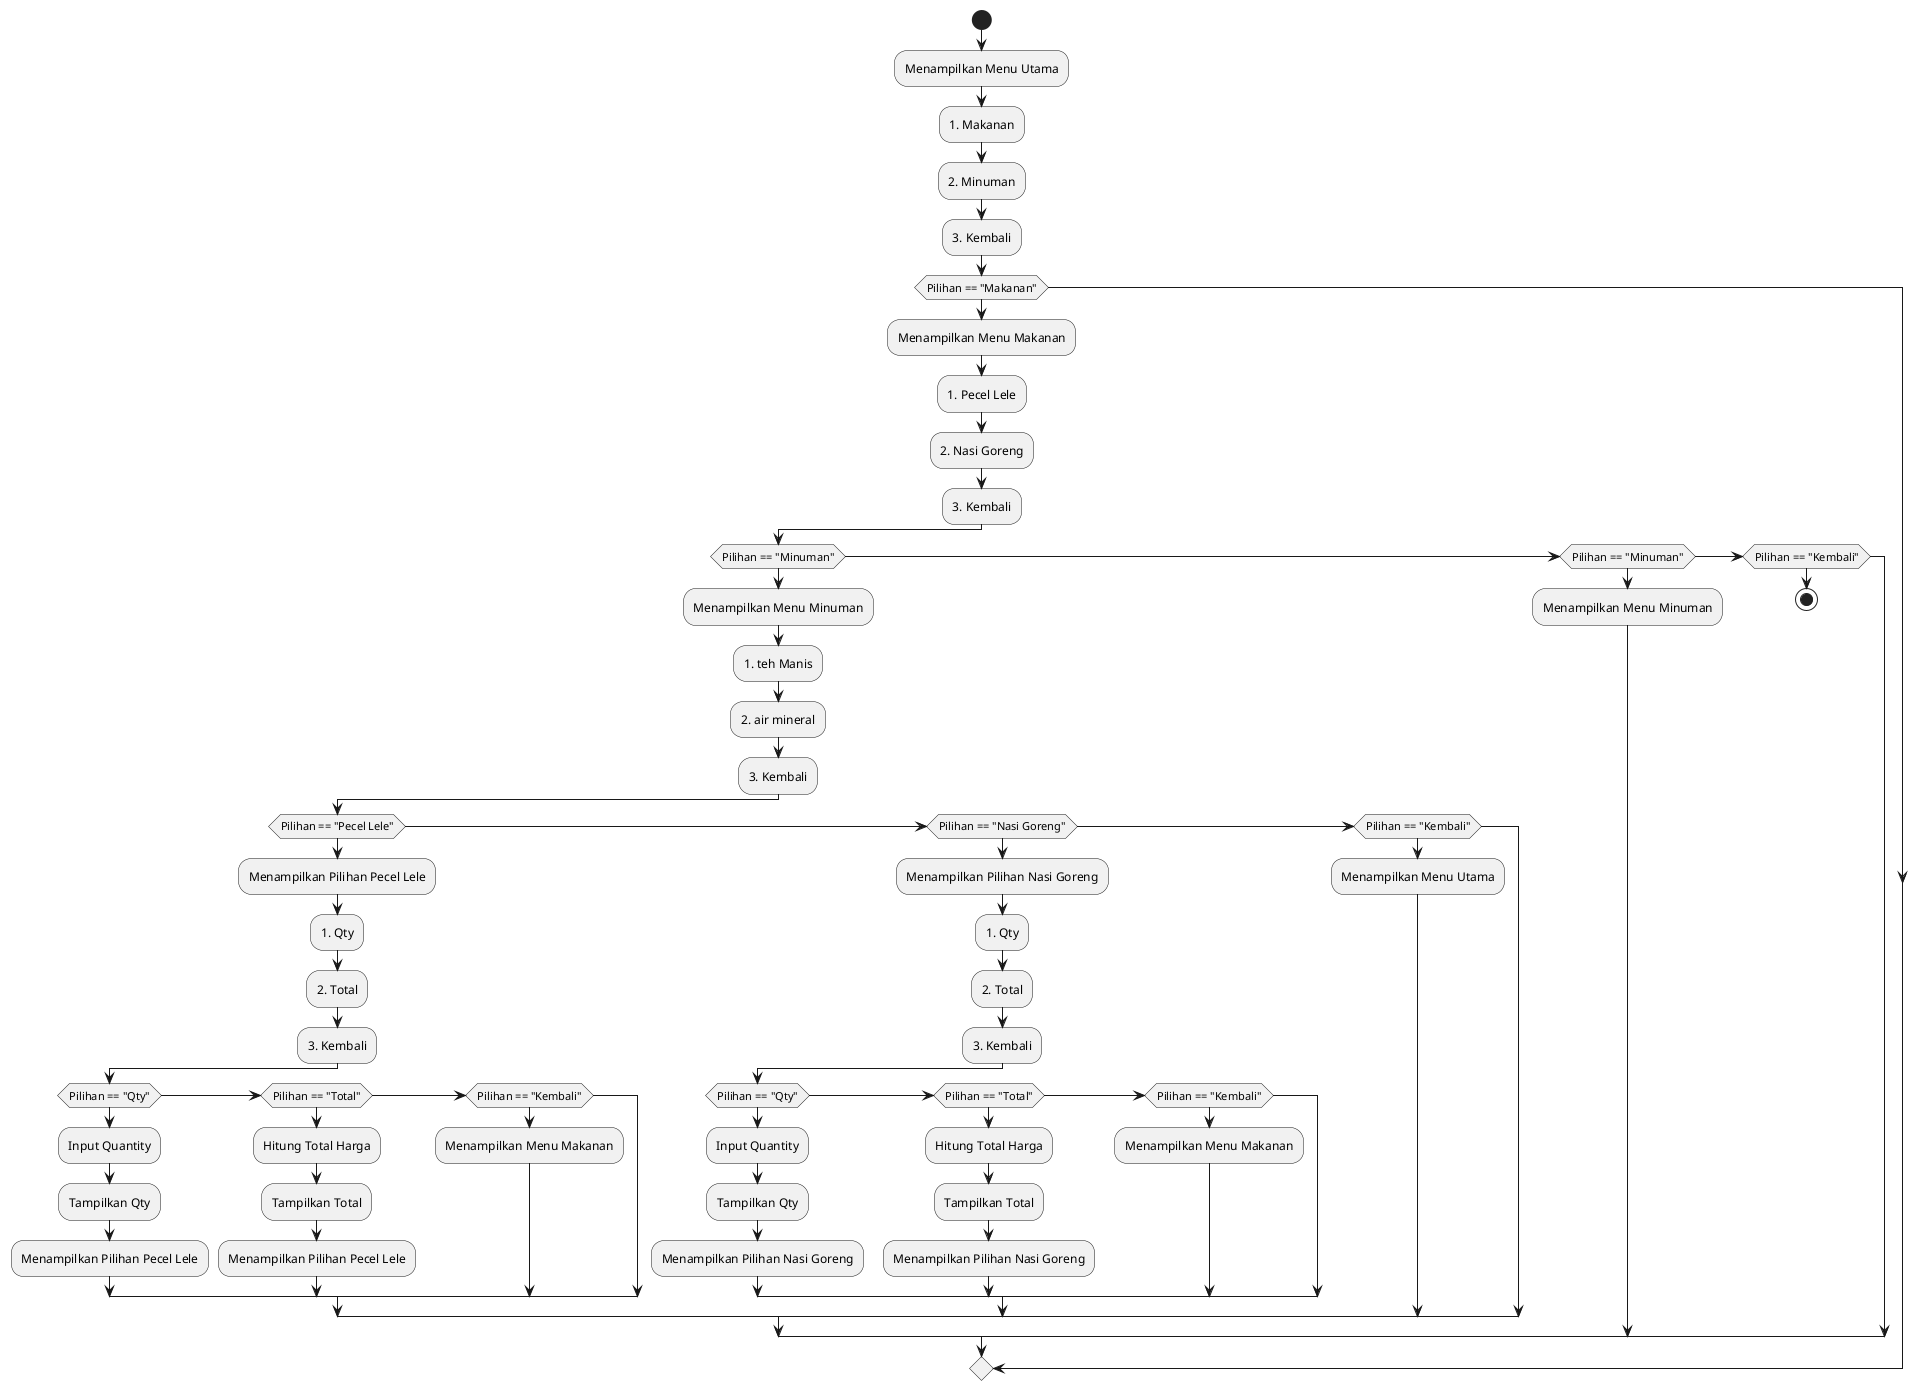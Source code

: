 @startuml

start

:Menampilkan Menu Utama;
:1. Makanan;
:2. Minuman;
:3. Kembali;

if (Pilihan == "Makanan") then
  :Menampilkan Menu Makanan;
  :1. Pecel Lele;
  :2. Nasi Goreng;
  :3. Kembali;

  if (Pilihan == "Minuman") then
    :Menampilkan Menu Minuman;
    :1. teh Manis;
    :2. air mineral;
    :3. Kembali;


  if (Pilihan == "Pecel Lele") then
    :Menampilkan Pilihan Pecel Lele;
    :1. Qty;
    :2. Total;
    :3. Kembali;

    if (Pilihan == "Qty") then
      :Input Quantity;
      :Tampilkan Qty;
      :Menampilkan Pilihan Pecel Lele;

    else if (Pilihan == "Total") then
      :Hitung Total Harga;
      :Tampilkan Total;
      :Menampilkan Pilihan Pecel Lele;

    else if (Pilihan == "Kembali") then
      :Menampilkan Menu Makanan;

    endif

  else if (Pilihan == "Nasi Goreng") then
    :Menampilkan Pilihan Nasi Goreng;
    :1. Qty;
    :2. Total;
    :3. Kembali;

    if (Pilihan == "Qty") then
      :Input Quantity;
      :Tampilkan Qty;
      :Menampilkan Pilihan Nasi Goreng;

    else if (Pilihan == "Total") then
      :Hitung Total Harga;
      :Tampilkan Total;
      :Menampilkan Pilihan Nasi Goreng;

    else if (Pilihan == "Kembali") then
      :Menampilkan Menu Makanan;

    endif

  else if (Pilihan == "Kembali") then
    :Menampilkan Menu Utama;

  endif

else if (Pilihan == "Minuman") then
  :Menampilkan Menu Minuman;

else if (Pilihan == "Kembali") then
  stop

endif

@enduml
